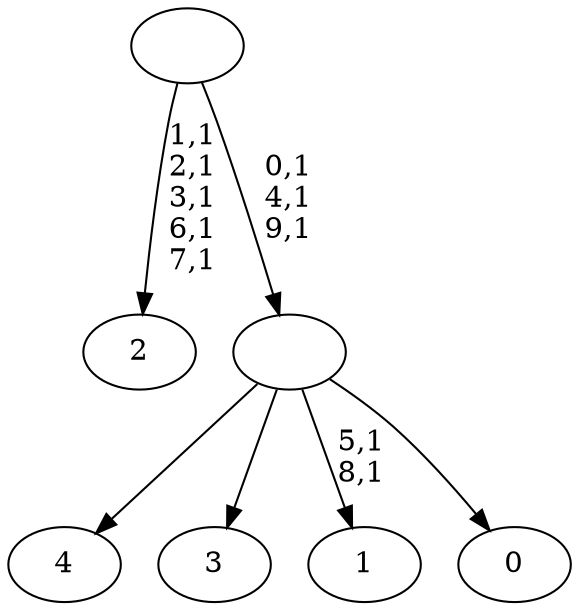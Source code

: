 digraph T {
	15 [label="4"]
	14 [label="3"]
	13 [label="2"]
	7 [label="1"]
	4 [label="0"]
	3 [label=""]
	0 [label=""]
	3 -> 7 [label="5,1\n8,1"]
	3 -> 15 [label=""]
	3 -> 14 [label=""]
	3 -> 4 [label=""]
	0 -> 3 [label="0,1\n4,1\n9,1"]
	0 -> 13 [label="1,1\n2,1\n3,1\n6,1\n7,1"]
}
